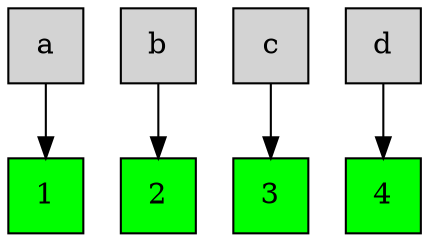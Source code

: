 digraph G {
    node[shape="square", style="filled"]
    
    1[fillcolor="green"]
    2[fillcolor="green"]
    3[fillcolor="green"]
    4[fillcolor="green"]

    a -> 1
    b -> 2
    c -> 3
    d -> 4
}